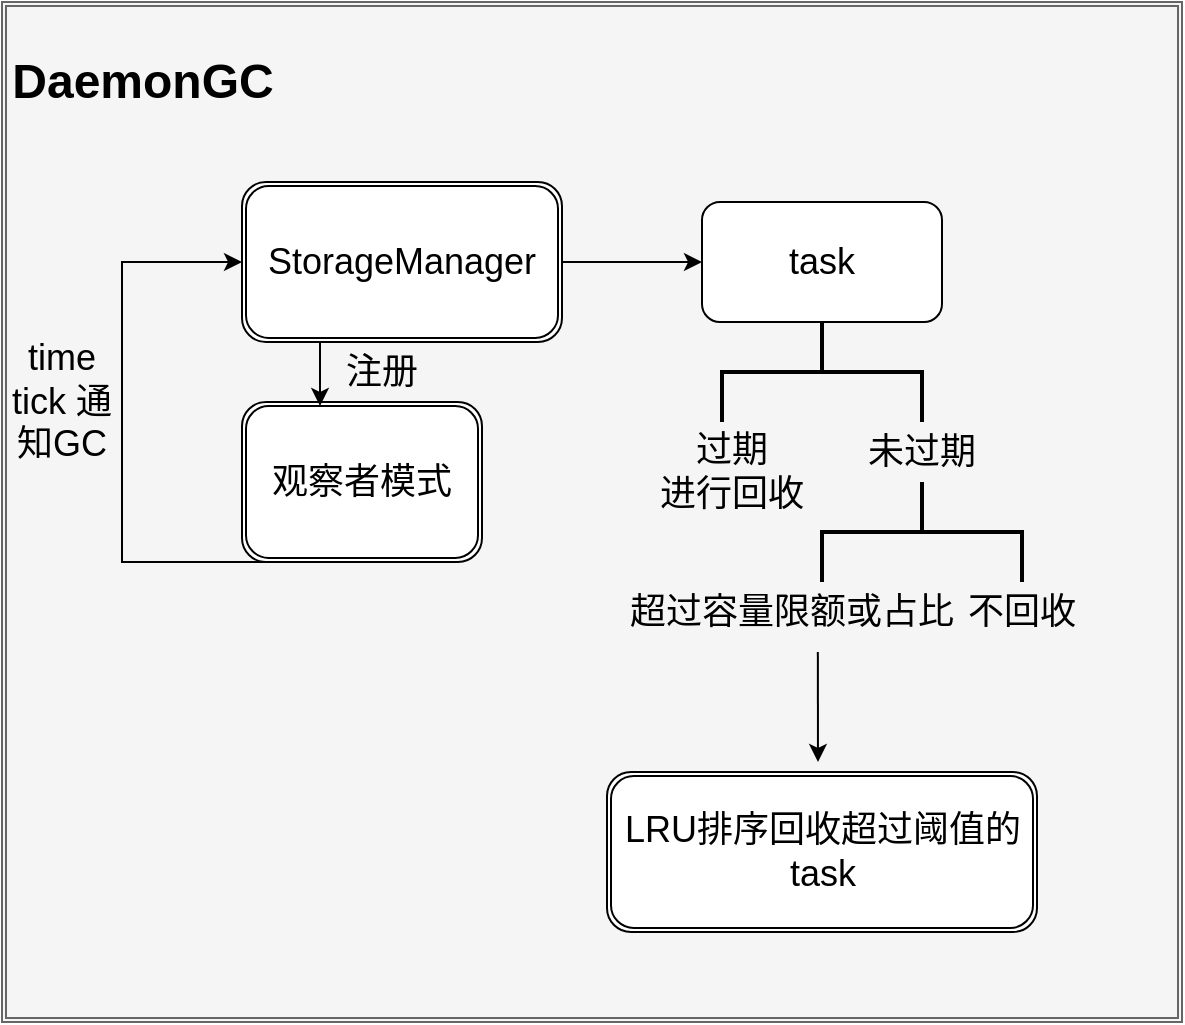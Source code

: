 <mxfile version="20.1.3" type="github">
  <diagram id="R5eoQLcIln3JTZaLNezG" name="第 1 页">
    <mxGraphModel dx="1426" dy="825" grid="1" gridSize="10" guides="1" tooltips="1" connect="1" arrows="1" fold="1" page="1" pageScale="1" pageWidth="827" pageHeight="1169" math="0" shadow="0">
      <root>
        <mxCell id="0" />
        <mxCell id="1" parent="0" />
        <mxCell id="l5FDLuMF5rRpJR1we4bV-1" value="" style="shape=ext;double=1;rounded=0;whiteSpace=wrap;html=1;fontSize=18;fillColor=#f5f5f5;fontColor=#333333;strokeColor=#666666;" vertex="1" parent="1">
          <mxGeometry x="40" y="120" width="590" height="510" as="geometry" />
        </mxCell>
        <mxCell id="l5FDLuMF5rRpJR1we4bV-2" value="DaemonGC" style="text;strokeColor=none;fillColor=none;html=1;fontSize=24;fontStyle=1;verticalAlign=middle;align=center;" vertex="1" parent="1">
          <mxGeometry x="60" y="140" width="100" height="40" as="geometry" />
        </mxCell>
        <mxCell id="l5FDLuMF5rRpJR1we4bV-3" value="StorageManager" style="shape=ext;double=1;rounded=1;whiteSpace=wrap;html=1;fontSize=18;" vertex="1" parent="1">
          <mxGeometry x="160" y="210" width="160" height="80" as="geometry" />
        </mxCell>
        <mxCell id="l5FDLuMF5rRpJR1we4bV-4" value="观察者模式" style="shape=ext;double=1;rounded=1;whiteSpace=wrap;html=1;fontSize=18;" vertex="1" parent="1">
          <mxGeometry x="160" y="320" width="120" height="80" as="geometry" />
        </mxCell>
        <mxCell id="l5FDLuMF5rRpJR1we4bV-5" value="" style="edgeStyle=segmentEdgeStyle;endArrow=classic;html=1;rounded=0;fontSize=18;exitX=0.25;exitY=1;exitDx=0;exitDy=0;entryX=0.325;entryY=0.025;entryDx=0;entryDy=0;entryPerimeter=0;" edge="1" parent="1" source="l5FDLuMF5rRpJR1we4bV-3" target="l5FDLuMF5rRpJR1we4bV-4">
          <mxGeometry width="50" height="50" relative="1" as="geometry">
            <mxPoint x="390" y="450" as="sourcePoint" />
            <mxPoint x="440" y="400" as="targetPoint" />
          </mxGeometry>
        </mxCell>
        <mxCell id="l5FDLuMF5rRpJR1we4bV-7" value="注册" style="text;html=1;strokeColor=none;fillColor=none;align=center;verticalAlign=middle;whiteSpace=wrap;rounded=0;fontSize=18;" vertex="1" parent="1">
          <mxGeometry x="200" y="290" width="60" height="30" as="geometry" />
        </mxCell>
        <mxCell id="l5FDLuMF5rRpJR1we4bV-8" value="" style="endArrow=classic;html=1;rounded=0;fontSize=18;exitX=0.25;exitY=1;exitDx=0;exitDy=0;entryX=0;entryY=0.5;entryDx=0;entryDy=0;" edge="1" parent="1" source="l5FDLuMF5rRpJR1we4bV-4" target="l5FDLuMF5rRpJR1we4bV-3">
          <mxGeometry width="50" height="50" relative="1" as="geometry">
            <mxPoint x="390" y="450" as="sourcePoint" />
            <mxPoint x="440" y="400" as="targetPoint" />
            <Array as="points">
              <mxPoint x="100" y="400" />
              <mxPoint x="100" y="250" />
            </Array>
          </mxGeometry>
        </mxCell>
        <mxCell id="l5FDLuMF5rRpJR1we4bV-9" value="time tick 通知GC" style="text;html=1;strokeColor=none;fillColor=none;align=center;verticalAlign=middle;whiteSpace=wrap;rounded=0;fontSize=18;" vertex="1" parent="1">
          <mxGeometry x="40" y="280" width="60" height="80" as="geometry" />
        </mxCell>
        <mxCell id="l5FDLuMF5rRpJR1we4bV-10" value="" style="endArrow=classic;html=1;rounded=0;fontSize=18;exitX=1;exitY=0.5;exitDx=0;exitDy=0;" edge="1" parent="1" source="l5FDLuMF5rRpJR1we4bV-3" target="l5FDLuMF5rRpJR1we4bV-11">
          <mxGeometry width="50" height="50" relative="1" as="geometry">
            <mxPoint x="390" y="450" as="sourcePoint" />
            <mxPoint x="440" y="400" as="targetPoint" />
          </mxGeometry>
        </mxCell>
        <mxCell id="l5FDLuMF5rRpJR1we4bV-11" value="task" style="rounded=1;whiteSpace=wrap;html=1;fontSize=18;" vertex="1" parent="1">
          <mxGeometry x="390" y="220" width="120" height="60" as="geometry" />
        </mxCell>
        <mxCell id="l5FDLuMF5rRpJR1we4bV-13" value="" style="strokeWidth=2;html=1;shape=mxgraph.flowchart.annotation_2;align=left;labelPosition=right;pointerEvents=1;fontSize=18;direction=south;" vertex="1" parent="1">
          <mxGeometry x="400" y="280" width="100" height="50" as="geometry" />
        </mxCell>
        <mxCell id="l5FDLuMF5rRpJR1we4bV-14" value="过期&lt;br&gt;进行回收" style="text;html=1;strokeColor=none;fillColor=none;align=center;verticalAlign=middle;whiteSpace=wrap;rounded=0;fontSize=18;" vertex="1" parent="1">
          <mxGeometry x="360" y="340" width="90" height="30" as="geometry" />
        </mxCell>
        <mxCell id="l5FDLuMF5rRpJR1we4bV-15" value="未过期" style="text;html=1;strokeColor=none;fillColor=none;align=center;verticalAlign=middle;whiteSpace=wrap;rounded=0;fontSize=18;" vertex="1" parent="1">
          <mxGeometry x="470" y="330" width="60" height="30" as="geometry" />
        </mxCell>
        <mxCell id="l5FDLuMF5rRpJR1we4bV-17" value="" style="strokeWidth=2;html=1;shape=mxgraph.flowchart.annotation_2;align=left;labelPosition=right;pointerEvents=1;fontSize=18;direction=south;" vertex="1" parent="1">
          <mxGeometry x="450" y="360" width="100" height="50" as="geometry" />
        </mxCell>
        <mxCell id="l5FDLuMF5rRpJR1we4bV-19" value="超过容量限额或占比" style="text;html=1;strokeColor=none;fillColor=none;align=center;verticalAlign=middle;whiteSpace=wrap;rounded=0;fontSize=18;" vertex="1" parent="1">
          <mxGeometry x="350" y="410" width="170" height="30" as="geometry" />
        </mxCell>
        <mxCell id="l5FDLuMF5rRpJR1we4bV-21" value="不回收" style="text;html=1;strokeColor=none;fillColor=none;align=center;verticalAlign=middle;whiteSpace=wrap;rounded=0;fontSize=18;" vertex="1" parent="1">
          <mxGeometry x="520" y="410" width="60" height="30" as="geometry" />
        </mxCell>
        <mxCell id="l5FDLuMF5rRpJR1we4bV-22" value="" style="edgeStyle=segmentEdgeStyle;endArrow=classic;html=1;rounded=0;fontSize=18;exitX=0.576;exitY=1.167;exitDx=0;exitDy=0;exitPerimeter=0;" edge="1" parent="1" source="l5FDLuMF5rRpJR1we4bV-19">
          <mxGeometry width="50" height="50" relative="1" as="geometry">
            <mxPoint x="390" y="450" as="sourcePoint" />
            <mxPoint x="448" y="500" as="targetPoint" />
          </mxGeometry>
        </mxCell>
        <mxCell id="l5FDLuMF5rRpJR1we4bV-23" value="LRU排序回收超过阈值的task" style="shape=ext;double=1;rounded=1;whiteSpace=wrap;html=1;fontSize=18;" vertex="1" parent="1">
          <mxGeometry x="342.5" y="505" width="215" height="80" as="geometry" />
        </mxCell>
      </root>
    </mxGraphModel>
  </diagram>
</mxfile>
